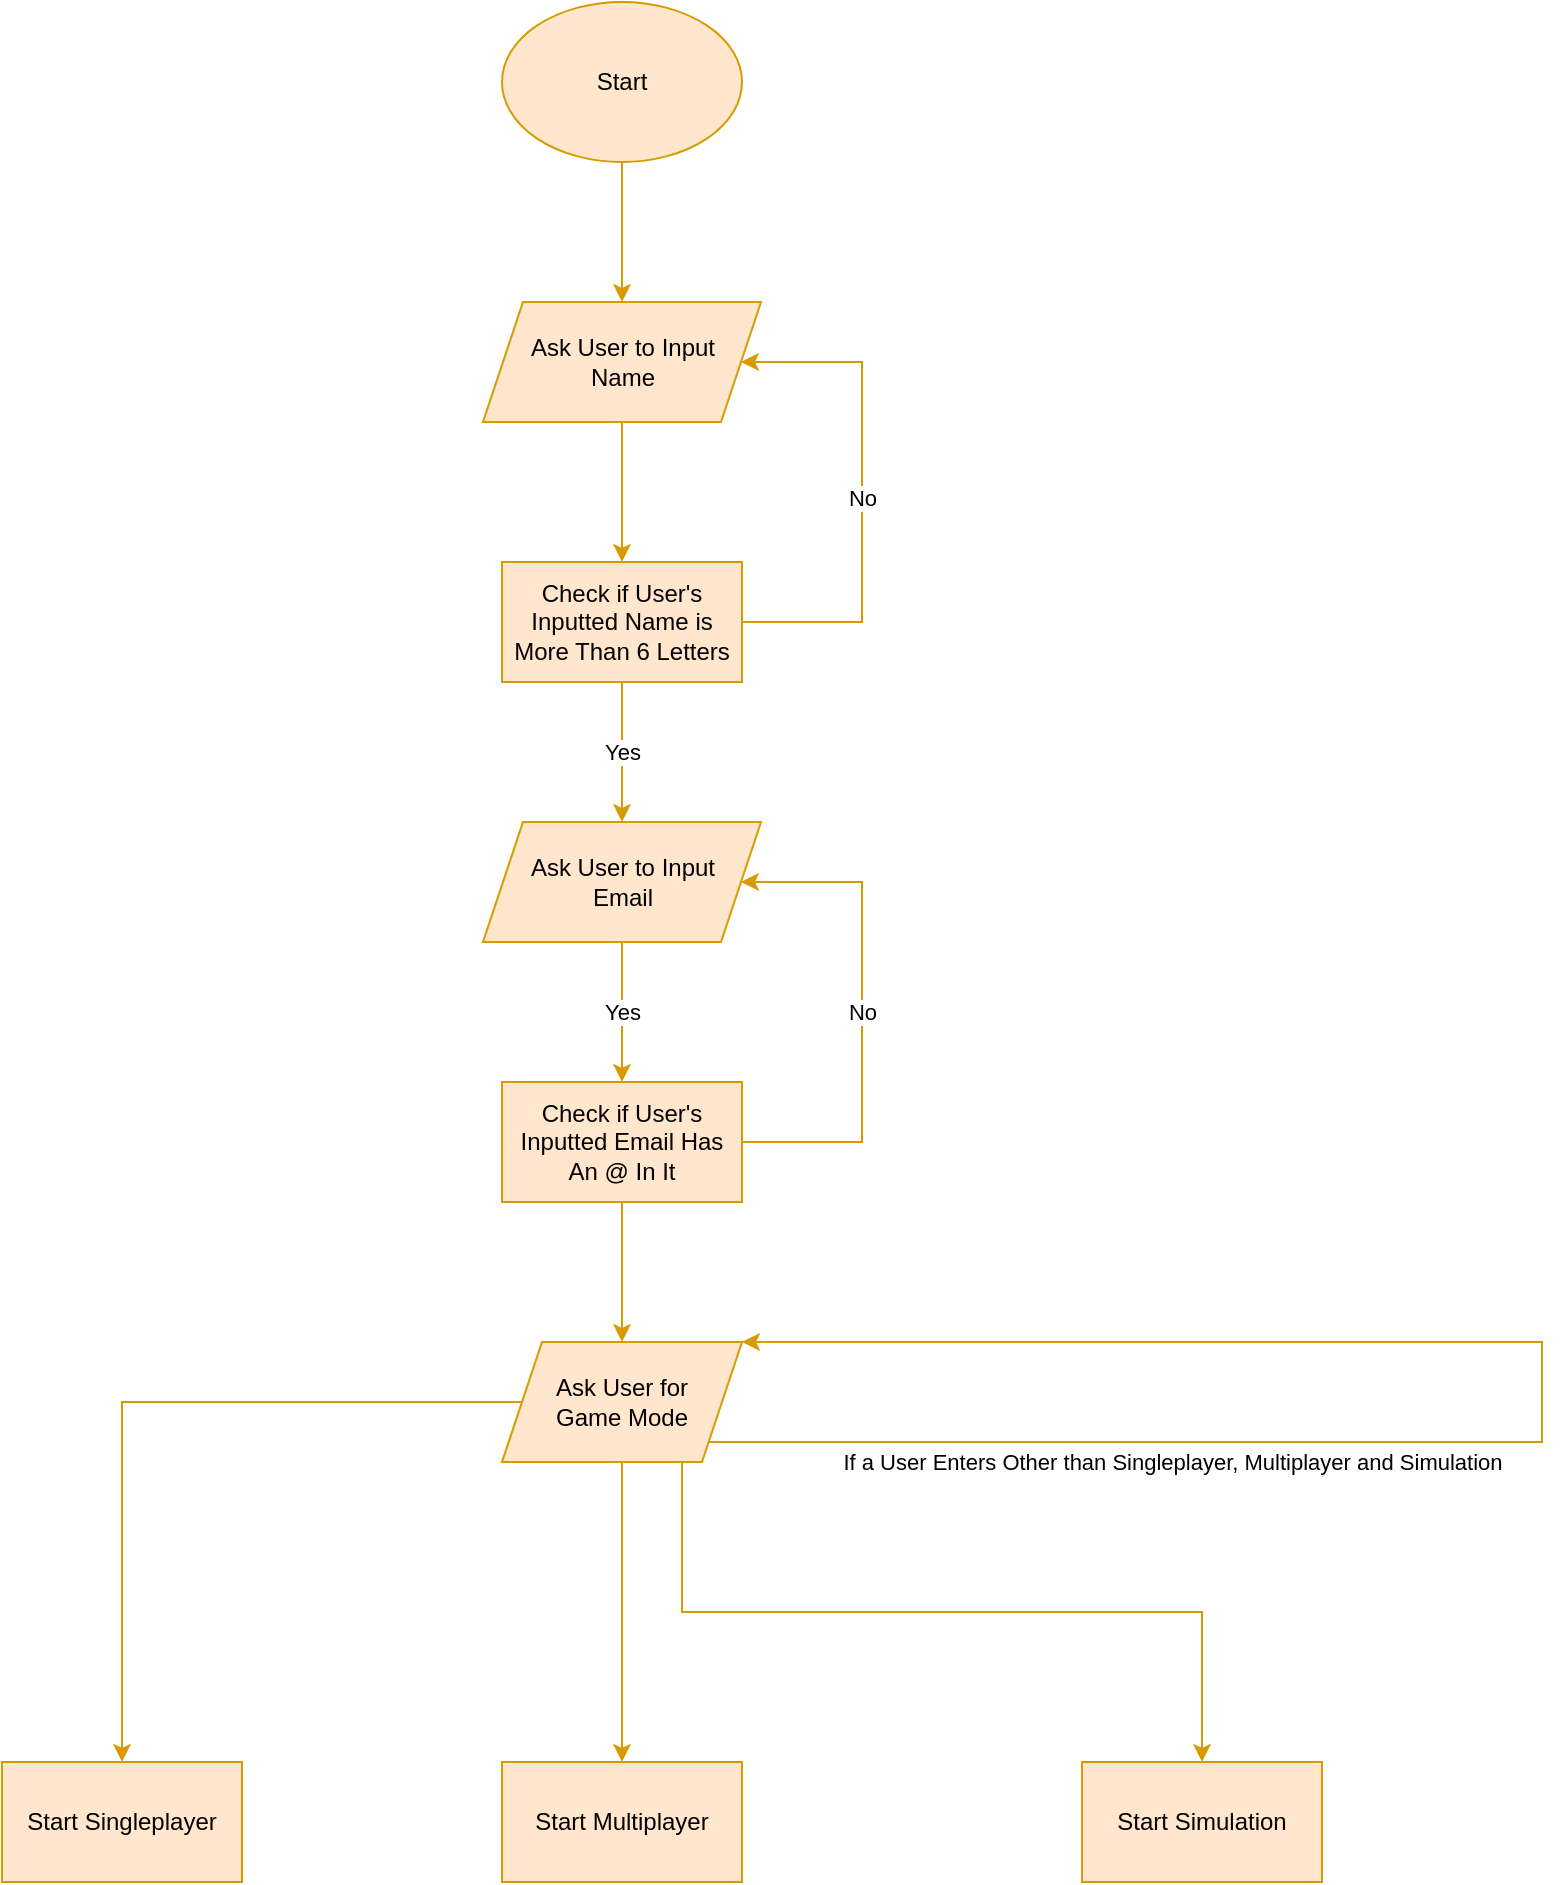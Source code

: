 <mxfile version="20.4.2" type="device"><diagram id="DsI36I-Rc1Z1X7h_5tVN" name="Page-1"><mxGraphModel dx="2232" dy="864" grid="1" gridSize="10" guides="1" tooltips="1" connect="1" arrows="1" fold="1" page="1" pageScale="1" pageWidth="850" pageHeight="1100" math="0" shadow="0"><root><mxCell id="0"/><mxCell id="1" parent="0"/><mxCell id="aH60MxFORzHR8wXB2SK4-3" style="edgeStyle=orthogonalEdgeStyle;rounded=0;orthogonalLoop=1;jettySize=auto;html=1;fontColor=#000000;fillColor=#ffe6cc;strokeColor=#d79b00;" parent="1" source="aH60MxFORzHR8wXB2SK4-1" target="aH60MxFORzHR8wXB2SK4-2" edge="1"><mxGeometry relative="1" as="geometry"/></mxCell><mxCell id="aH60MxFORzHR8wXB2SK4-1" value="&lt;div&gt;Start&lt;/div&gt;" style="ellipse;whiteSpace=wrap;html=1;fillColor=#ffe6cc;strokeColor=#d79b00;" parent="1" vertex="1"><mxGeometry x="230" y="130" width="120" height="80" as="geometry"/></mxCell><mxCell id="aH60MxFORzHR8wXB2SK4-8" style="edgeStyle=orthogonalEdgeStyle;rounded=0;orthogonalLoop=1;jettySize=auto;html=1;fontColor=#000000;fillColor=#ffe6cc;strokeColor=#d79b00;" parent="1" source="aH60MxFORzHR8wXB2SK4-2" target="aH60MxFORzHR8wXB2SK4-6" edge="1"><mxGeometry relative="1" as="geometry"/></mxCell><mxCell id="aH60MxFORzHR8wXB2SK4-2" value="&lt;div&gt;Ask User to Input&lt;/div&gt;&lt;div&gt;Name&lt;br&gt;&lt;/div&gt;" style="shape=parallelogram;perimeter=parallelogramPerimeter;whiteSpace=wrap;html=1;fixedSize=1;fillColor=#ffe6cc;strokeColor=#d79b00;" parent="1" vertex="1"><mxGeometry x="220.5" y="280" width="139" height="60" as="geometry"/></mxCell><mxCell id="aH60MxFORzHR8wXB2SK4-9" value="No" style="edgeStyle=orthogonalEdgeStyle;rounded=0;orthogonalLoop=1;jettySize=auto;html=1;fontColor=#000000;entryX=1;entryY=0.5;entryDx=0;entryDy=0;fillColor=#ffe6cc;strokeColor=#d79b00;" parent="1" source="aH60MxFORzHR8wXB2SK4-6" target="aH60MxFORzHR8wXB2SK4-2" edge="1"><mxGeometry x="-0.02" relative="1" as="geometry"><mxPoint x="550" y="190" as="targetPoint"/><Array as="points"><mxPoint x="410" y="440"/><mxPoint x="410" y="310"/></Array><mxPoint as="offset"/></mxGeometry></mxCell><mxCell id="aH60MxFORzHR8wXB2SK4-12" value="Yes" style="edgeStyle=orthogonalEdgeStyle;rounded=0;orthogonalLoop=1;jettySize=auto;html=1;fontColor=#000000;fillColor=#ffe6cc;strokeColor=#d79b00;" parent="1" source="aH60MxFORzHR8wXB2SK4-6" target="aH60MxFORzHR8wXB2SK4-11" edge="1"><mxGeometry relative="1" as="geometry"/></mxCell><mxCell id="aH60MxFORzHR8wXB2SK4-6" value="Check if User's Inputted Name is More Than 6 Letters " style="rounded=0;whiteSpace=wrap;html=1;fillColor=#ffe6cc;strokeColor=#d79b00;" parent="1" vertex="1"><mxGeometry x="230" y="410" width="120" height="60" as="geometry"/></mxCell><mxCell id="aH60MxFORzHR8wXB2SK4-14" value="Yes" style="edgeStyle=orthogonalEdgeStyle;rounded=0;orthogonalLoop=1;jettySize=auto;html=1;fontColor=#000000;fillColor=#ffe6cc;strokeColor=#d79b00;" parent="1" source="aH60MxFORzHR8wXB2SK4-11" target="aH60MxFORzHR8wXB2SK4-13" edge="1"><mxGeometry relative="1" as="geometry"/></mxCell><mxCell id="aH60MxFORzHR8wXB2SK4-11" value="&lt;div&gt;Ask User to Input&lt;/div&gt;&lt;div&gt;Email&lt;br&gt;&lt;/div&gt;" style="shape=parallelogram;perimeter=parallelogramPerimeter;whiteSpace=wrap;html=1;fixedSize=1;fillColor=#ffe6cc;strokeColor=#d79b00;" parent="1" vertex="1"><mxGeometry x="220.5" y="540" width="139" height="60" as="geometry"/></mxCell><mxCell id="aH60MxFORzHR8wXB2SK4-15" value="No" style="edgeStyle=orthogonalEdgeStyle;rounded=0;orthogonalLoop=1;jettySize=auto;html=1;fontColor=#000000;entryX=1;entryY=0.5;entryDx=0;entryDy=0;fillColor=#ffe6cc;strokeColor=#d79b00;" parent="1" source="aH60MxFORzHR8wXB2SK4-13" target="aH60MxFORzHR8wXB2SK4-11" edge="1"><mxGeometry relative="1" as="geometry"><mxPoint x="560" y="560" as="targetPoint"/><Array as="points"><mxPoint x="410" y="700"/><mxPoint x="410" y="570"/></Array></mxGeometry></mxCell><mxCell id="aH60MxFORzHR8wXB2SK4-18" style="edgeStyle=orthogonalEdgeStyle;rounded=0;orthogonalLoop=1;jettySize=auto;html=1;fontColor=#000000;fillColor=#ffe6cc;strokeColor=#d79b00;" parent="1" source="aH60MxFORzHR8wXB2SK4-13" target="aH60MxFORzHR8wXB2SK4-17" edge="1"><mxGeometry relative="1" as="geometry"/></mxCell><mxCell id="aH60MxFORzHR8wXB2SK4-13" value="Check if User's Inputted Email Has An @ In It" style="rounded=0;whiteSpace=wrap;html=1;fillColor=#ffe6cc;strokeColor=#d79b00;" parent="1" vertex="1"><mxGeometry x="230" y="670" width="120" height="60" as="geometry"/></mxCell><mxCell id="58HGLB8kVCldtm9u14UB-1" value="&lt;div&gt;If a User Enters Other than Singleplayer, Multiplayer and Simulation&lt;/div&gt;" style="edgeStyle=orthogonalEdgeStyle;rounded=0;orthogonalLoop=1;jettySize=auto;html=1;entryX=1;entryY=0;entryDx=0;entryDy=0;exitX=1;exitY=0.75;exitDx=0;exitDy=0;fillColor=#ffe6cc;strokeColor=#d79b00;" edge="1" parent="1" source="aH60MxFORzHR8wXB2SK4-17" target="aH60MxFORzHR8wXB2SK4-17"><mxGeometry x="-0.403" y="-10" relative="1" as="geometry"><mxPoint x="310" y="1020" as="targetPoint"/><Array as="points"><mxPoint x="320" y="842"/><mxPoint x="320" y="850"/><mxPoint x="750" y="850"/><mxPoint x="750" y="800"/></Array><mxPoint as="offset"/></mxGeometry></mxCell><mxCell id="58HGLB8kVCldtm9u14UB-3" style="edgeStyle=orthogonalEdgeStyle;rounded=0;orthogonalLoop=1;jettySize=auto;html=1;entryX=0.5;entryY=0;entryDx=0;entryDy=0;fillColor=#ffe6cc;strokeColor=#d79b00;" edge="1" parent="1" source="aH60MxFORzHR8wXB2SK4-17" target="58HGLB8kVCldtm9u14UB-2"><mxGeometry relative="1" as="geometry"/></mxCell><mxCell id="58HGLB8kVCldtm9u14UB-6" style="edgeStyle=orthogonalEdgeStyle;rounded=0;orthogonalLoop=1;jettySize=auto;html=1;fillColor=#ffe6cc;strokeColor=#d79b00;" edge="1" parent="1" source="aH60MxFORzHR8wXB2SK4-17" target="58HGLB8kVCldtm9u14UB-4"><mxGeometry relative="1" as="geometry"/></mxCell><mxCell id="58HGLB8kVCldtm9u14UB-7" style="edgeStyle=orthogonalEdgeStyle;rounded=0;orthogonalLoop=1;jettySize=auto;html=1;exitX=0.75;exitY=1;exitDx=0;exitDy=0;fillColor=#ffe6cc;strokeColor=#d79b00;" edge="1" parent="1" source="aH60MxFORzHR8wXB2SK4-17" target="58HGLB8kVCldtm9u14UB-5"><mxGeometry relative="1" as="geometry"/></mxCell><mxCell id="aH60MxFORzHR8wXB2SK4-17" value="&lt;div&gt;Ask User for &lt;br&gt;&lt;/div&gt;&lt;div&gt;Game Mode&lt;/div&gt;" style="shape=parallelogram;perimeter=parallelogramPerimeter;whiteSpace=wrap;html=1;fixedSize=1;fillColor=#ffe6cc;strokeColor=#d79b00;" parent="1" vertex="1"><mxGeometry x="230" y="800" width="120" height="60" as="geometry"/></mxCell><mxCell id="58HGLB8kVCldtm9u14UB-2" value="Start Singleplayer" style="rounded=0;whiteSpace=wrap;html=1;fillColor=#ffe6cc;strokeColor=#d79b00;" vertex="1" parent="1"><mxGeometry x="-20" y="1010" width="120" height="60" as="geometry"/></mxCell><mxCell id="58HGLB8kVCldtm9u14UB-4" value="Start Multiplayer" style="rounded=0;whiteSpace=wrap;html=1;fillColor=#ffe6cc;strokeColor=#d79b00;" vertex="1" parent="1"><mxGeometry x="230" y="1010" width="120" height="60" as="geometry"/></mxCell><mxCell id="58HGLB8kVCldtm9u14UB-5" value="Start Simulation" style="rounded=0;whiteSpace=wrap;html=1;fillColor=#ffe6cc;strokeColor=#d79b00;" vertex="1" parent="1"><mxGeometry x="520" y="1010" width="120" height="60" as="geometry"/></mxCell></root></mxGraphModel></diagram></mxfile>